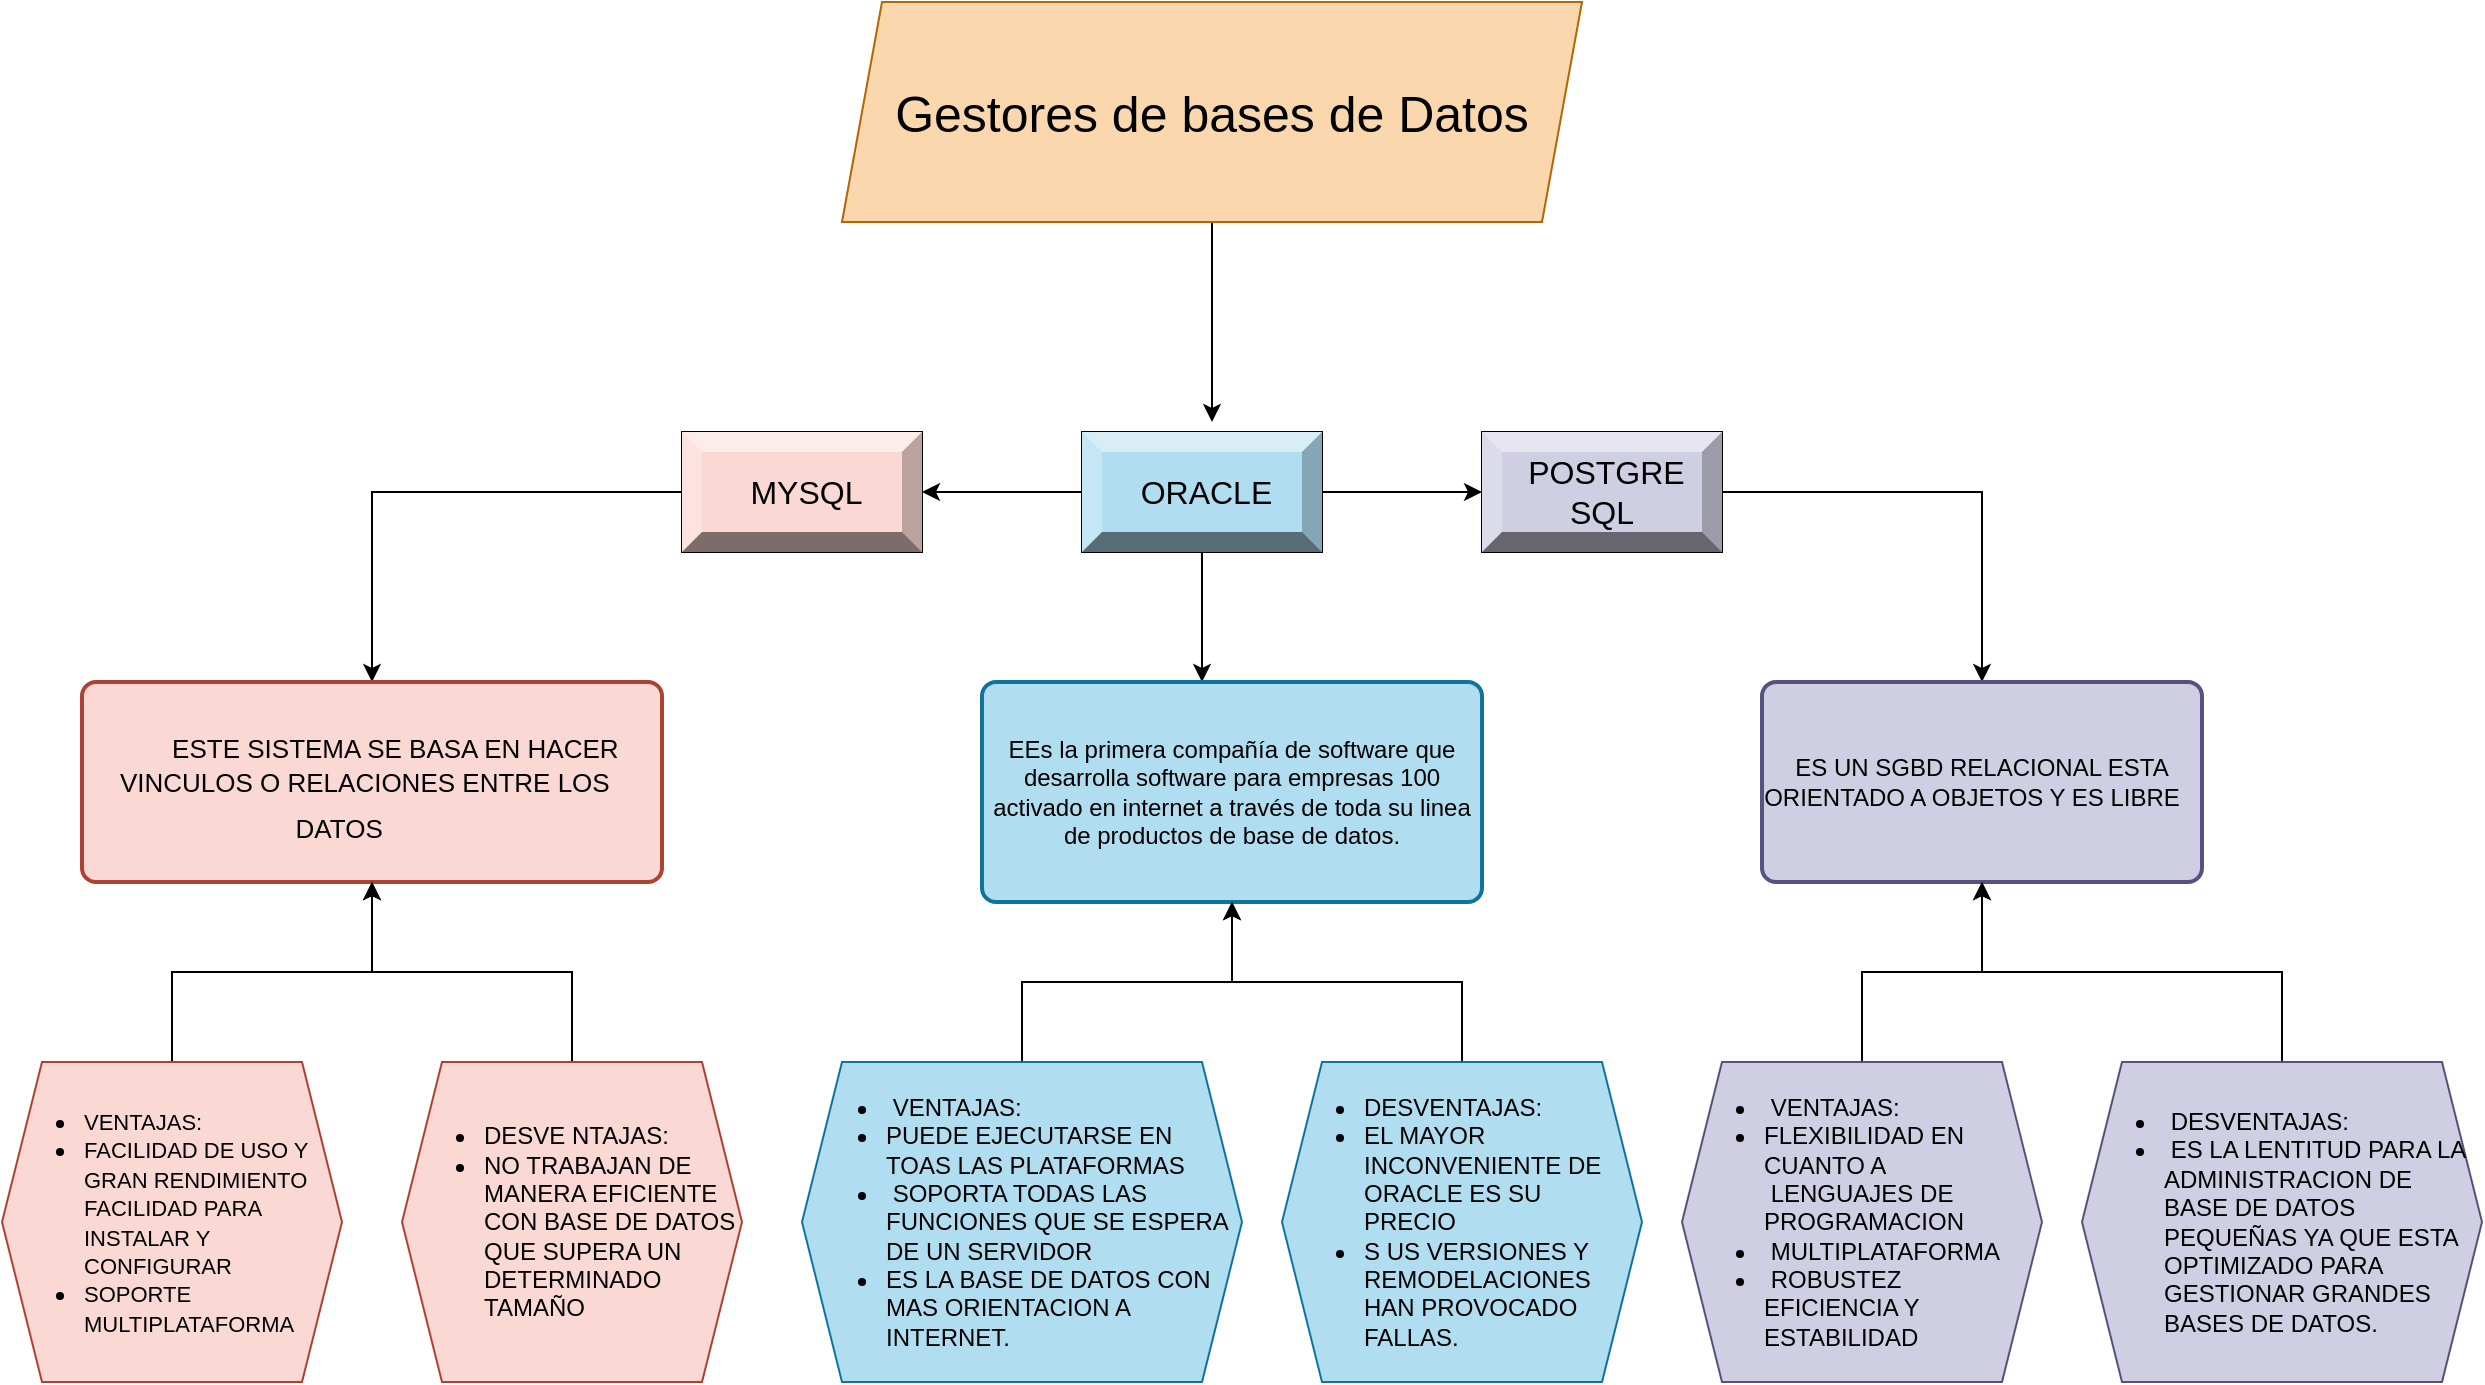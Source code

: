 <mxfile version="22.1.11" type="github">
  <diagram name="Página-1" id="bU0bgOvAKqYtEfahXp6e">
    <mxGraphModel dx="2084" dy="788" grid="1" gridSize="10" guides="1" tooltips="1" connect="1" arrows="1" fold="1" page="1" pageScale="1" pageWidth="827" pageHeight="1169" math="0" shadow="0">
      <root>
        <mxCell id="0" />
        <mxCell id="1" parent="0" />
        <mxCell id="KcScVtAwubOT3udj_Sm9-58" style="edgeStyle=orthogonalEdgeStyle;rounded=0;orthogonalLoop=1;jettySize=auto;html=1;" parent="1" source="KcScVtAwubOT3udj_Sm9-5" edge="1">
          <mxGeometry relative="1" as="geometry">
            <mxPoint x="365" y="560" as="targetPoint" />
          </mxGeometry>
        </mxCell>
        <mxCell id="KcScVtAwubOT3udj_Sm9-5" value="&lt;font style=&quot;font-size: 25px;&quot;&gt;Gestores de bases de Datos&lt;/font&gt;" style="shape=parallelogram;perimeter=parallelogramPerimeter;whiteSpace=wrap;html=1;fixedSize=1;fillColor=#fad7ac;strokeColor=#b46504;" parent="1" vertex="1">
          <mxGeometry x="180" y="350" width="370" height="110" as="geometry" />
        </mxCell>
        <mxCell id="KcScVtAwubOT3udj_Sm9-10" value="" style="edgeStyle=orthogonalEdgeStyle;rounded=0;orthogonalLoop=1;jettySize=auto;html=1;" parent="1" source="KcScVtAwubOT3udj_Sm9-7" target="KcScVtAwubOT3udj_Sm9-9" edge="1">
          <mxGeometry relative="1" as="geometry" />
        </mxCell>
        <mxCell id="KcScVtAwubOT3udj_Sm9-12" value="" style="edgeStyle=orthogonalEdgeStyle;rounded=0;orthogonalLoop=1;jettySize=auto;html=1;" parent="1" source="KcScVtAwubOT3udj_Sm9-7" target="KcScVtAwubOT3udj_Sm9-11" edge="1">
          <mxGeometry relative="1" as="geometry" />
        </mxCell>
        <mxCell id="KcScVtAwubOT3udj_Sm9-16" value="" style="edgeStyle=orthogonalEdgeStyle;rounded=0;orthogonalLoop=1;jettySize=auto;html=1;" parent="1" source="KcScVtAwubOT3udj_Sm9-7" edge="1">
          <mxGeometry relative="1" as="geometry">
            <mxPoint x="360" y="690" as="targetPoint" />
          </mxGeometry>
        </mxCell>
        <mxCell id="KcScVtAwubOT3udj_Sm9-7" value="MARIADB" style="whiteSpace=wrap;html=1;" parent="1" vertex="1">
          <mxGeometry x="300" y="565" width="120" height="60" as="geometry" />
        </mxCell>
        <mxCell id="KcScVtAwubOT3udj_Sm9-18" value="" style="edgeStyle=orthogonalEdgeStyle;rounded=0;orthogonalLoop=1;jettySize=auto;html=1;" parent="1" source="KcScVtAwubOT3udj_Sm9-9" target="KcScVtAwubOT3udj_Sm9-37" edge="1">
          <mxGeometry relative="1" as="geometry">
            <mxPoint x="550" y="710" as="targetPoint" />
          </mxGeometry>
        </mxCell>
        <mxCell id="KcScVtAwubOT3udj_Sm9-9" value="SQLITE" style="whiteSpace=wrap;html=1;" parent="1" vertex="1">
          <mxGeometry x="500" y="565" width="120" height="60" as="geometry" />
        </mxCell>
        <mxCell id="KcScVtAwubOT3udj_Sm9-11" value="MYSQL" style="whiteSpace=wrap;html=1;" parent="1" vertex="1">
          <mxGeometry x="100" y="565" width="120" height="60" as="geometry" />
        </mxCell>
        <mxCell id="KcScVtAwubOT3udj_Sm9-31" value="&lt;font style=&quot;font-size: 16px;&quot;&gt;&amp;nbsp;ORACLE&lt;/font&gt;" style="labelPosition=center;verticalLabelPosition=middle;align=center;html=1;shape=mxgraph.basic.shaded_button;dx=10;fillColor=#b1ddf0;strokeColor=#10739e;whiteSpace=wrap;" parent="1" vertex="1">
          <mxGeometry x="300" y="565" width="120" height="60" as="geometry" />
        </mxCell>
        <mxCell id="KcScVtAwubOT3udj_Sm9-32" value="&lt;font style=&quot;font-size: 16px;&quot;&gt;&amp;nbsp;&lt;font style=&quot;font-size: 16px;&quot;&gt;POSTGRE&lt;/font&gt; &lt;font style=&quot;font-size: 16px;&quot;&gt;SQL&lt;/font&gt;&lt;/font&gt;" style="labelPosition=center;verticalLabelPosition=middle;align=center;html=1;shape=mxgraph.basic.shaded_button;dx=10;fillColor=#d0cee2;strokeColor=#56517e;whiteSpace=wrap;" parent="1" vertex="1">
          <mxGeometry x="500" y="565" width="120" height="60" as="geometry" />
        </mxCell>
        <mxCell id="KcScVtAwubOT3udj_Sm9-57" value="" style="edgeStyle=orthogonalEdgeStyle;rounded=0;orthogonalLoop=1;jettySize=auto;html=1;" parent="1" source="KcScVtAwubOT3udj_Sm9-34" target="KcScVtAwubOT3udj_Sm9-35" edge="1">
          <mxGeometry relative="1" as="geometry" />
        </mxCell>
        <mxCell id="KcScVtAwubOT3udj_Sm9-34" value="&lt;font style=&quot;font-size: 16px;&quot;&gt;&amp;nbsp;MYSQL&lt;/font&gt;" style="labelPosition=center;verticalLabelPosition=middle;align=center;html=1;shape=mxgraph.basic.shaded_button;dx=10;fillColor=#fad9d5;strokeColor=#ae4132;whiteSpace=wrap;" parent="1" vertex="1">
          <mxGeometry x="100" y="565" width="120" height="60" as="geometry" />
        </mxCell>
        <mxCell id="KcScVtAwubOT3udj_Sm9-35" value="&lt;div style=&quot;&quot;&gt;&lt;font style=&quot;font-size: 21px;&quot;&gt;&amp;nbsp; &amp;nbsp;&amp;nbsp;&lt;/font&gt;&lt;font style=&quot;font-size: 13px;&quot;&gt;ESTE SISTEMA SE BASA EN HACER VINCULOS O RELACIONES ENTRE LOS &amp;nbsp; DATOS &lt;/font&gt;&lt;font style=&quot;font-size: 21px;&quot;&gt;&amp;nbsp; &amp;nbsp; &amp;nbsp;&lt;/font&gt;&lt;/div&gt;" style="rounded=1;whiteSpace=wrap;html=1;absoluteArcSize=1;arcSize=14;strokeWidth=2;align=center;fillColor=#fad9d5;strokeColor=#ae4132;" parent="1" vertex="1">
          <mxGeometry x="-200" y="690" width="290" height="100" as="geometry" />
        </mxCell>
        <mxCell id="KcScVtAwubOT3udj_Sm9-36" value="EEs la primera compañía de software que desarrolla software para empresas 100 activado en internet a través de toda su linea de productos de base de datos." style="rounded=1;whiteSpace=wrap;html=1;absoluteArcSize=1;arcSize=14;strokeWidth=2;fillColor=#b1ddf0;strokeColor=#10739e;" parent="1" vertex="1">
          <mxGeometry x="250" y="690" width="250" height="110" as="geometry" />
        </mxCell>
        <mxCell id="KcScVtAwubOT3udj_Sm9-37" value="ES UN SGBD RELACIONAL ESTA ORIENTADO A OBJETOS Y ES LIBRE &amp;nbsp;&amp;nbsp;" style="rounded=1;whiteSpace=wrap;html=1;absoluteArcSize=1;arcSize=14;strokeWidth=2;fillColor=#d0cee2;strokeColor=#56517e;" parent="1" vertex="1">
          <mxGeometry x="640" y="690" width="220" height="100" as="geometry" />
        </mxCell>
        <mxCell id="BMDmxw6lj4DjaYSlCYrs-36" value="" style="edgeStyle=orthogonalEdgeStyle;rounded=0;orthogonalLoop=1;jettySize=auto;html=1;" parent="1" source="BMDmxw6lj4DjaYSlCYrs-10" target="KcScVtAwubOT3udj_Sm9-35" edge="1">
          <mxGeometry relative="1" as="geometry" />
        </mxCell>
        <mxCell id="BMDmxw6lj4DjaYSlCYrs-10" value="&lt;div style=&quot;&quot;&gt;&lt;ul&gt;&lt;li style=&quot;text-align: left;&quot;&gt;&lt;span style=&quot;font-size: 11px;&quot;&gt;VENTAJAS:&lt;/span&gt;&lt;br&gt;&lt;/li&gt;&lt;li style=&quot;text-align: left;&quot;&gt;&lt;span style=&quot;font-size: 11px;&quot;&gt;FACILIDAD DE USO Y GRAN RENDIMIENTO FACILIDAD PARA INSTALAR Y CONFIGURAR&lt;/span&gt;&lt;br&gt;&lt;/li&gt;&lt;li style=&quot;text-align: left;&quot;&gt;&lt;span style=&quot;font-size: 11px;&quot;&gt;SOPORTE MULTIPLATAFORMA&lt;/span&gt;&lt;br&gt;&lt;/li&gt;&lt;/ul&gt;&lt;/div&gt;" style="shape=hexagon;perimeter=hexagonPerimeter2;whiteSpace=wrap;html=1;fixedSize=1;align=center;size=20;fillColor=#fad9d5;strokeColor=#ae4132;" parent="1" vertex="1">
          <mxGeometry x="-240" y="880" width="170" height="160" as="geometry" />
        </mxCell>
        <mxCell id="BMDmxw6lj4DjaYSlCYrs-37" value="" style="edgeStyle=orthogonalEdgeStyle;rounded=0;orthogonalLoop=1;jettySize=auto;html=1;" parent="1" source="BMDmxw6lj4DjaYSlCYrs-11" target="KcScVtAwubOT3udj_Sm9-35" edge="1">
          <mxGeometry relative="1" as="geometry" />
        </mxCell>
        <mxCell id="BMDmxw6lj4DjaYSlCYrs-11" value="&lt;ul style=&quot;&quot;&gt;&lt;li style=&quot;text-align: left;&quot;&gt;&lt;span style=&quot;&quot;&gt;DESVE NTAJAS:&amp;nbsp;&lt;/span&gt;&lt;/li&gt;&lt;li style=&quot;text-align: left;&quot;&gt;&lt;span style=&quot;&quot;&gt;NO TRABAJAN DE MANERA EFICIENTE CON BASE DE DATOS QUE SUPERA UN DETERMINADO TAMAÑO&lt;/span&gt;&lt;br&gt;&lt;/li&gt;&lt;/ul&gt;" style="shape=hexagon;perimeter=hexagonPerimeter2;whiteSpace=wrap;html=1;fixedSize=1;fillColor=#fad9d5;strokeColor=#ae4132;" parent="1" vertex="1">
          <mxGeometry x="-40" y="880" width="170" height="160" as="geometry" />
        </mxCell>
        <mxCell id="BMDmxw6lj4DjaYSlCYrs-44" value="" style="edgeStyle=orthogonalEdgeStyle;rounded=0;orthogonalLoop=1;jettySize=auto;html=1;" parent="1" source="BMDmxw6lj4DjaYSlCYrs-16" target="KcScVtAwubOT3udj_Sm9-36" edge="1">
          <mxGeometry relative="1" as="geometry" />
        </mxCell>
        <mxCell id="ZsDx62zLDZAr6M_-Bc92-1" style="edgeStyle=orthogonalEdgeStyle;rounded=0;orthogonalLoop=1;jettySize=auto;html=1;exitX=1;exitY=0.5;exitDx=0;exitDy=0;" parent="1" source="BMDmxw6lj4DjaYSlCYrs-16" edge="1">
          <mxGeometry relative="1" as="geometry">
            <mxPoint x="380" y="960.471" as="targetPoint" />
          </mxGeometry>
        </mxCell>
        <mxCell id="BMDmxw6lj4DjaYSlCYrs-16" value="&lt;ul&gt;&lt;li&gt;&lt;span style=&quot;&quot;&gt;&amp;nbsp;VENTAJAS:&lt;/span&gt;&lt;/li&gt;&lt;li&gt;&lt;span style=&quot;&quot;&gt;PUEDE EJECUTARSE EN TOAS LAS PLATAFORMAS&lt;/span&gt;&lt;br&gt;&lt;/li&gt;&lt;li&gt;&lt;span style=&quot;&quot;&gt;&amp;nbsp;SOPORTA TODAS LAS FUNCIONES QUE SE ESPERA DE UN SERVIDOR&amp;nbsp;&lt;/span&gt;&lt;/li&gt;&lt;li&gt;&lt;span style=&quot;&quot;&gt;ES LA BASE DE DATOS CON MAS ORIENTACION A INTERNET.&amp;nbsp;&lt;/span&gt;&lt;/li&gt;&lt;/ul&gt;" style="shape=hexagon;perimeter=hexagonPerimeter2;whiteSpace=wrap;html=1;fixedSize=1;align=left;fillColor=#b1ddf0;strokeColor=#10739e;" parent="1" vertex="1">
          <mxGeometry x="160" y="880" width="220" height="160" as="geometry" />
        </mxCell>
        <mxCell id="BMDmxw6lj4DjaYSlCYrs-39" value="" style="edgeStyle=orthogonalEdgeStyle;rounded=0;orthogonalLoop=1;jettySize=auto;html=1;" parent="1" source="BMDmxw6lj4DjaYSlCYrs-17" target="KcScVtAwubOT3udj_Sm9-37" edge="1">
          <mxGeometry relative="1" as="geometry" />
        </mxCell>
        <mxCell id="BMDmxw6lj4DjaYSlCYrs-17" value="&lt;ul style=&quot;&quot;&gt;&lt;li style=&quot;text-align: left;&quot;&gt;&amp;nbsp;VENTAJAS:&lt;/li&gt;&lt;li style=&quot;text-align: left;&quot;&gt;FLEXIBILIDAD EN CUANTO A &amp;nbsp;LENGUAJES DE PROGRAMACION&amp;nbsp;&lt;/li&gt;&lt;li style=&quot;text-align: left;&quot;&gt;&amp;nbsp;MULTIPLATAFORMA&lt;/li&gt;&lt;li style=&quot;text-align: left;&quot;&gt;&amp;nbsp;ROBUSTEZ EFICIENCIA Y ESTABILIDAD&amp;nbsp;&lt;/li&gt;&lt;/ul&gt;" style="shape=hexagon;perimeter=hexagonPerimeter2;whiteSpace=wrap;html=1;fixedSize=1;fillColor=#d0cee2;strokeColor=#56517e;" parent="1" vertex="1">
          <mxGeometry x="600" y="880" width="180" height="160" as="geometry" />
        </mxCell>
        <mxCell id="BMDmxw6lj4DjaYSlCYrs-38" value="" style="edgeStyle=orthogonalEdgeStyle;rounded=0;orthogonalLoop=1;jettySize=auto;html=1;" parent="1" source="BMDmxw6lj4DjaYSlCYrs-18" target="KcScVtAwubOT3udj_Sm9-37" edge="1">
          <mxGeometry relative="1" as="geometry" />
        </mxCell>
        <mxCell id="BMDmxw6lj4DjaYSlCYrs-18" value="&lt;ul style=&quot;&quot;&gt;&lt;li style=&quot;text-align: left;&quot;&gt;&amp;nbsp;DESVENTAJAS:&lt;/li&gt;&lt;li style=&quot;text-align: left;&quot;&gt;&amp;nbsp;ES LA LENTITUD PARA LA ADMINISTRACION DE BASE DE DATOS PEQUEÑAS YA QUE ESTA OPTIMIZADO PARA GESTIONAR GRANDES BASES DE DATOS.&lt;/li&gt;&lt;/ul&gt;" style="shape=hexagon;perimeter=hexagonPerimeter2;whiteSpace=wrap;html=1;fixedSize=1;fillColor=#d0cee2;strokeColor=#56517e;" parent="1" vertex="1">
          <mxGeometry x="800" y="880" width="200" height="160" as="geometry" />
        </mxCell>
        <mxCell id="BMDmxw6lj4DjaYSlCYrs-45" value="" style="edgeStyle=orthogonalEdgeStyle;rounded=0;orthogonalLoop=1;jettySize=auto;html=1;" parent="1" source="BMDmxw6lj4DjaYSlCYrs-19" target="KcScVtAwubOT3udj_Sm9-36" edge="1">
          <mxGeometry relative="1" as="geometry" />
        </mxCell>
        <mxCell id="BMDmxw6lj4DjaYSlCYrs-19" value="&lt;ul style=&quot;&quot;&gt;&lt;li style=&quot;text-align: left;&quot;&gt;DESVENTAJAS:&lt;/li&gt;&lt;li style=&quot;text-align: left;&quot;&gt;EL MAYOR INCONVENIENTE DE ORACLE ES SU PRECIO&lt;/li&gt;&lt;li style=&quot;text-align: left;&quot;&gt;S US VERSIONES Y REMODELACIONES HAN PROVOCADO FALLAS.&lt;/li&gt;&lt;/ul&gt;" style="shape=hexagon;perimeter=hexagonPerimeter2;whiteSpace=wrap;html=1;fixedSize=1;fillColor=#b1ddf0;strokeColor=#10739e;" parent="1" vertex="1">
          <mxGeometry x="400" y="880" width="180" height="160" as="geometry" />
        </mxCell>
      </root>
    </mxGraphModel>
  </diagram>
</mxfile>
